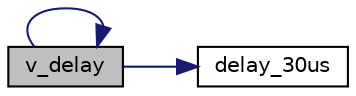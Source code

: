 digraph "v_delay"
{
 // LATEX_PDF_SIZE
  edge [fontname="Helvetica",fontsize="10",labelfontname="Helvetica",labelfontsize="10"];
  node [fontname="Helvetica",fontsize="10",shape=record];
  rankdir="LR";
  Node1 [label="v_delay",height=0.2,width=0.4,color="black", fillcolor="grey75", style="filled", fontcolor="black",tooltip=" "];
  Node1 -> Node2 [color="midnightblue",fontsize="10",style="solid",fontname="Helvetica"];
  Node2 [label="delay_30us",height=0.2,width=0.4,color="black", fillcolor="white", style="filled",URL="$lcd_8c.html#a945fcfddb2cd3089d44b3f0201f97519",tooltip=" "];
  Node1 -> Node1 [color="midnightblue",fontsize="10",style="solid",fontname="Helvetica"];
}
